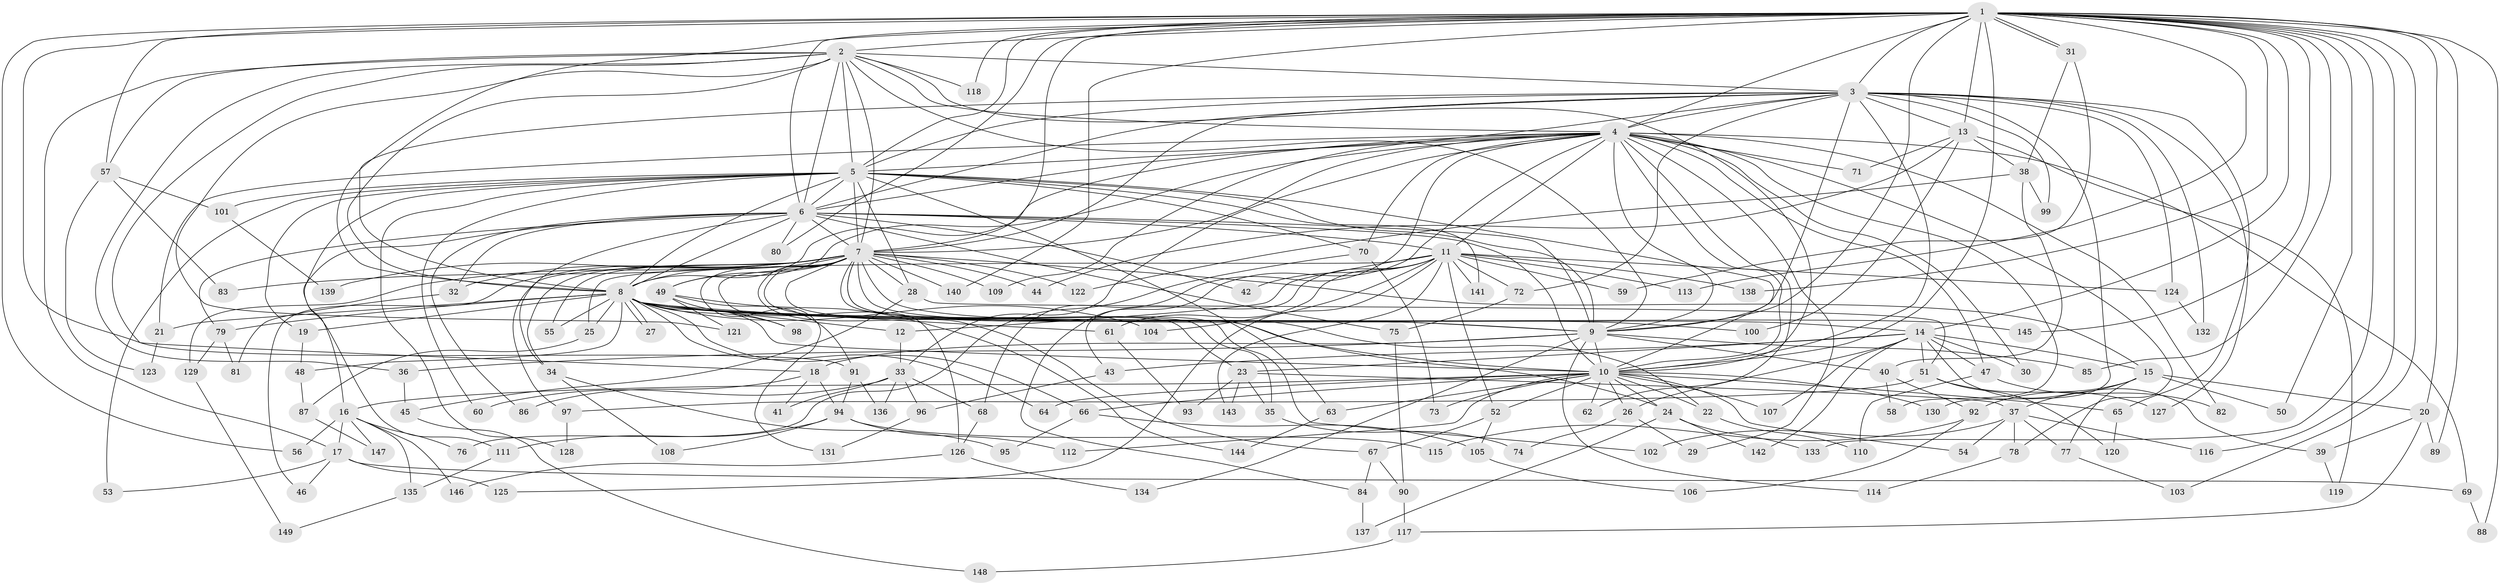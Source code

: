 // coarse degree distribution, {4: 0.18666666666666668, 3: 0.3333333333333333, 27: 0.013333333333333334, 7: 0.06666666666666667, 22: 0.013333333333333334, 21: 0.013333333333333334, 1: 0.013333333333333334, 6: 0.06666666666666667, 2: 0.13333333333333333, 8: 0.013333333333333334, 15: 0.013333333333333334, 16: 0.02666666666666667, 12: 0.013333333333333334, 14: 0.013333333333333334, 5: 0.04, 20: 0.013333333333333334, 23: 0.013333333333333334, 18: 0.013333333333333334}
// Generated by graph-tools (version 1.1) at 2025/36/03/04/25 23:36:16]
// undirected, 149 vertices, 323 edges
graph export_dot {
  node [color=gray90,style=filled];
  1;
  2;
  3;
  4;
  5;
  6;
  7;
  8;
  9;
  10;
  11;
  12;
  13;
  14;
  15;
  16;
  17;
  18;
  19;
  20;
  21;
  22;
  23;
  24;
  25;
  26;
  27;
  28;
  29;
  30;
  31;
  32;
  33;
  34;
  35;
  36;
  37;
  38;
  39;
  40;
  41;
  42;
  43;
  44;
  45;
  46;
  47;
  48;
  49;
  50;
  51;
  52;
  53;
  54;
  55;
  56;
  57;
  58;
  59;
  60;
  61;
  62;
  63;
  64;
  65;
  66;
  67;
  68;
  69;
  70;
  71;
  72;
  73;
  74;
  75;
  76;
  77;
  78;
  79;
  80;
  81;
  82;
  83;
  84;
  85;
  86;
  87;
  88;
  89;
  90;
  91;
  92;
  93;
  94;
  95;
  96;
  97;
  98;
  99;
  100;
  101;
  102;
  103;
  104;
  105;
  106;
  107;
  108;
  109;
  110;
  111;
  112;
  113;
  114;
  115;
  116;
  117;
  118;
  119;
  120;
  121;
  122;
  123;
  124;
  125;
  126;
  127;
  128;
  129;
  130;
  131;
  132;
  133;
  134;
  135;
  136;
  137;
  138;
  139;
  140;
  141;
  142;
  143;
  144;
  145;
  146;
  147;
  148;
  149;
  1 -- 2;
  1 -- 3;
  1 -- 4;
  1 -- 5;
  1 -- 6;
  1 -- 7;
  1 -- 8;
  1 -- 9;
  1 -- 10;
  1 -- 13;
  1 -- 14;
  1 -- 20;
  1 -- 31;
  1 -- 31;
  1 -- 50;
  1 -- 56;
  1 -- 57;
  1 -- 80;
  1 -- 85;
  1 -- 88;
  1 -- 89;
  1 -- 91;
  1 -- 103;
  1 -- 113;
  1 -- 116;
  1 -- 118;
  1 -- 133;
  1 -- 138;
  1 -- 140;
  1 -- 145;
  2 -- 3;
  2 -- 4;
  2 -- 5;
  2 -- 6;
  2 -- 7;
  2 -- 8;
  2 -- 9;
  2 -- 10;
  2 -- 17;
  2 -- 18;
  2 -- 36;
  2 -- 57;
  2 -- 118;
  2 -- 121;
  3 -- 4;
  3 -- 5;
  3 -- 6;
  3 -- 7;
  3 -- 8;
  3 -- 9;
  3 -- 10;
  3 -- 13;
  3 -- 65;
  3 -- 72;
  3 -- 99;
  3 -- 109;
  3 -- 124;
  3 -- 127;
  3 -- 130;
  3 -- 132;
  4 -- 5;
  4 -- 6;
  4 -- 7;
  4 -- 8;
  4 -- 9;
  4 -- 10;
  4 -- 11;
  4 -- 21;
  4 -- 29;
  4 -- 30;
  4 -- 33;
  4 -- 47;
  4 -- 49;
  4 -- 58;
  4 -- 62;
  4 -- 68;
  4 -- 69;
  4 -- 70;
  4 -- 71;
  4 -- 78;
  4 -- 82;
  4 -- 84;
  5 -- 6;
  5 -- 7;
  5 -- 8;
  5 -- 9;
  5 -- 10;
  5 -- 19;
  5 -- 28;
  5 -- 53;
  5 -- 60;
  5 -- 63;
  5 -- 70;
  5 -- 101;
  5 -- 111;
  5 -- 128;
  5 -- 141;
  6 -- 7;
  6 -- 8;
  6 -- 9;
  6 -- 10;
  6 -- 11;
  6 -- 16;
  6 -- 32;
  6 -- 34;
  6 -- 42;
  6 -- 75;
  6 -- 79;
  6 -- 80;
  6 -- 86;
  7 -- 8;
  7 -- 9;
  7 -- 10;
  7 -- 15;
  7 -- 22;
  7 -- 23;
  7 -- 24;
  7 -- 28;
  7 -- 32;
  7 -- 34;
  7 -- 35;
  7 -- 44;
  7 -- 46;
  7 -- 49;
  7 -- 55;
  7 -- 67;
  7 -- 83;
  7 -- 97;
  7 -- 102;
  7 -- 109;
  7 -- 122;
  7 -- 126;
  7 -- 129;
  7 -- 131;
  7 -- 139;
  7 -- 140;
  8 -- 9;
  8 -- 10;
  8 -- 12;
  8 -- 14;
  8 -- 19;
  8 -- 21;
  8 -- 25;
  8 -- 27;
  8 -- 27;
  8 -- 48;
  8 -- 55;
  8 -- 61;
  8 -- 64;
  8 -- 66;
  8 -- 79;
  8 -- 98;
  8 -- 100;
  8 -- 104;
  8 -- 145;
  9 -- 10;
  9 -- 18;
  9 -- 36;
  9 -- 40;
  9 -- 85;
  9 -- 114;
  9 -- 134;
  10 -- 16;
  10 -- 22;
  10 -- 24;
  10 -- 26;
  10 -- 52;
  10 -- 54;
  10 -- 62;
  10 -- 63;
  10 -- 64;
  10 -- 65;
  10 -- 66;
  10 -- 73;
  10 -- 107;
  10 -- 112;
  10 -- 130;
  11 -- 12;
  11 -- 25;
  11 -- 42;
  11 -- 43;
  11 -- 52;
  11 -- 59;
  11 -- 61;
  11 -- 72;
  11 -- 104;
  11 -- 113;
  11 -- 124;
  11 -- 125;
  11 -- 138;
  11 -- 141;
  11 -- 143;
  12 -- 33;
  13 -- 38;
  13 -- 44;
  13 -- 71;
  13 -- 100;
  13 -- 119;
  14 -- 15;
  14 -- 23;
  14 -- 26;
  14 -- 30;
  14 -- 39;
  14 -- 43;
  14 -- 47;
  14 -- 51;
  14 -- 107;
  14 -- 142;
  15 -- 20;
  15 -- 37;
  15 -- 50;
  15 -- 77;
  15 -- 92;
  16 -- 17;
  16 -- 56;
  16 -- 76;
  16 -- 135;
  16 -- 146;
  16 -- 147;
  17 -- 46;
  17 -- 53;
  17 -- 69;
  17 -- 125;
  18 -- 41;
  18 -- 86;
  18 -- 94;
  19 -- 48;
  20 -- 39;
  20 -- 89;
  20 -- 117;
  21 -- 123;
  22 -- 110;
  23 -- 35;
  23 -- 37;
  23 -- 93;
  23 -- 143;
  24 -- 133;
  24 -- 137;
  24 -- 142;
  25 -- 87;
  26 -- 29;
  26 -- 74;
  28 -- 45;
  28 -- 51;
  31 -- 38;
  31 -- 59;
  32 -- 81;
  33 -- 41;
  33 -- 60;
  33 -- 68;
  33 -- 96;
  33 -- 136;
  34 -- 95;
  34 -- 108;
  35 -- 74;
  36 -- 45;
  37 -- 54;
  37 -- 77;
  37 -- 78;
  37 -- 102;
  37 -- 116;
  38 -- 40;
  38 -- 99;
  38 -- 122;
  39 -- 119;
  40 -- 58;
  40 -- 92;
  43 -- 96;
  45 -- 148;
  47 -- 82;
  47 -- 110;
  48 -- 87;
  49 -- 91;
  49 -- 98;
  49 -- 121;
  49 -- 144;
  51 -- 97;
  51 -- 120;
  51 -- 127;
  52 -- 67;
  52 -- 105;
  57 -- 83;
  57 -- 101;
  57 -- 123;
  61 -- 93;
  63 -- 144;
  65 -- 120;
  66 -- 95;
  66 -- 105;
  67 -- 84;
  67 -- 90;
  68 -- 126;
  69 -- 88;
  70 -- 73;
  70 -- 76;
  72 -- 75;
  75 -- 90;
  77 -- 103;
  78 -- 114;
  79 -- 81;
  79 -- 129;
  84 -- 137;
  87 -- 147;
  90 -- 117;
  91 -- 94;
  91 -- 136;
  92 -- 106;
  92 -- 115;
  94 -- 108;
  94 -- 111;
  94 -- 112;
  94 -- 115;
  96 -- 131;
  97 -- 128;
  101 -- 139;
  105 -- 106;
  111 -- 135;
  117 -- 148;
  124 -- 132;
  126 -- 134;
  126 -- 146;
  129 -- 149;
  135 -- 149;
}
